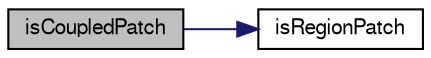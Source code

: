 digraph "isCoupledPatch"
{
  bgcolor="transparent";
  edge [fontname="FreeSans",fontsize="10",labelfontname="FreeSans",labelfontsize="10"];
  node [fontname="FreeSans",fontsize="10",shape=record];
  rankdir="LR";
  Node892 [label="isCoupledPatch",height=0.2,width=0.4,color="black", fillcolor="grey75", style="filled", fontcolor="black"];
  Node892 -> Node893 [color="midnightblue",fontsize="10",style="solid",fontname="FreeSans"];
  Node893 [label="isRegionPatch",height=0.2,width=0.4,color="black",URL="$a28998.html#a3f24646d18f3085ebbe9dd6b06349802",tooltip="Return true if patchI on the primary region is a coupled. "];
}

